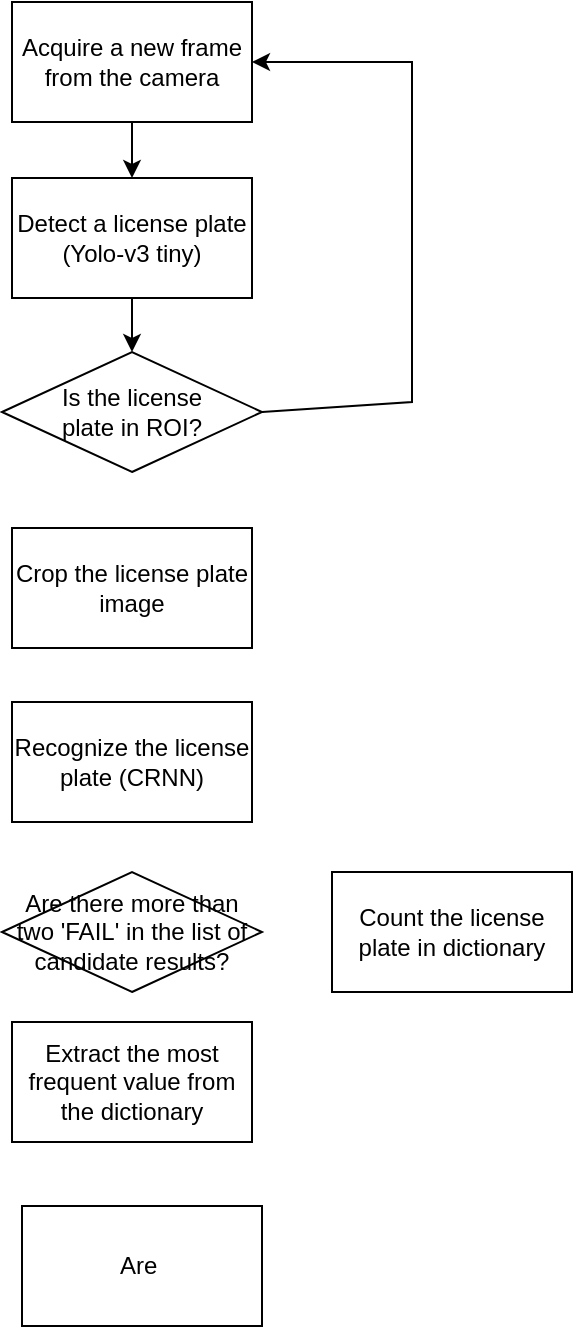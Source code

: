 <mxfile version="20.1.1" type="github"><diagram id="tjk8-zccm7qPOIl50D6I" name="Page-1"><mxGraphModel dx="1422" dy="762" grid="1" gridSize="10" guides="1" tooltips="1" connect="1" arrows="1" fold="1" page="1" pageScale="1" pageWidth="827" pageHeight="1169" math="0" shadow="0"><root><mxCell id="0"/><mxCell id="1" parent="0"/><mxCell id="xw9YYTvhBU25femKJy6E-2" value="Acquire a new frame from the camera" style="rounded=0;whiteSpace=wrap;html=1;flipH=0;flipV=1;" vertex="1" parent="1"><mxGeometry x="80" y="120" width="120" height="60" as="geometry"/></mxCell><mxCell id="xw9YYTvhBU25femKJy6E-3" value="Detect a license plate&lt;br&gt;(Yolo-v3 tiny)" style="rounded=0;whiteSpace=wrap;html=1;flipH=0;flipV=1;" vertex="1" parent="1"><mxGeometry x="80" y="208" width="120" height="60" as="geometry"/></mxCell><mxCell id="xw9YYTvhBU25femKJy6E-4" value="Is the license&lt;br&gt;plate in ROI?" style="rhombus;whiteSpace=wrap;html=1;flipH=0;flipV=1;" vertex="1" parent="1"><mxGeometry x="75" y="295" width="130" height="60" as="geometry"/></mxCell><mxCell id="xw9YYTvhBU25femKJy6E-8" value="Crop the license plate&lt;br&gt;image" style="rounded=0;whiteSpace=wrap;html=1;flipH=0;flipV=1;" vertex="1" parent="1"><mxGeometry x="80" y="383" width="120" height="60" as="geometry"/></mxCell><mxCell id="xw9YYTvhBU25femKJy6E-9" value="Recognize the license plate (CRNN)" style="rounded=0;whiteSpace=wrap;html=1;flipH=0;flipV=1;" vertex="1" parent="1"><mxGeometry x="80" y="470" width="120" height="60" as="geometry"/></mxCell><mxCell id="xw9YYTvhBU25femKJy6E-12" value="" style="endArrow=classic;html=1;rounded=0;fontSize=11;exitX=0.5;exitY=1;exitDx=0;exitDy=0;" edge="1" parent="1" source="xw9YYTvhBU25femKJy6E-2" target="xw9YYTvhBU25femKJy6E-3"><mxGeometry width="50" height="50" relative="1" as="geometry"><mxPoint x="140" y="360" as="sourcePoint"/><mxPoint x="190" y="310" as="targetPoint"/></mxGeometry></mxCell><mxCell id="xw9YYTvhBU25femKJy6E-13" value="" style="endArrow=classic;html=1;rounded=0;fontSize=11;entryX=0.5;entryY=0;entryDx=0;entryDy=0;" edge="1" parent="1" source="xw9YYTvhBU25femKJy6E-3" target="xw9YYTvhBU25femKJy6E-4"><mxGeometry width="50" height="50" relative="1" as="geometry"><mxPoint x="150" y="190" as="sourcePoint"/><mxPoint x="150" y="220" as="targetPoint"/></mxGeometry></mxCell><mxCell id="xw9YYTvhBU25femKJy6E-10" value="" style="endArrow=classic;html=1;rounded=0;fontSize=11;exitX=1;exitY=0.5;exitDx=0;exitDy=0;entryX=1;entryY=0.5;entryDx=0;entryDy=0;" edge="1" parent="1" source="xw9YYTvhBU25femKJy6E-4" target="xw9YYTvhBU25femKJy6E-2"><mxGeometry width="50" height="50" relative="1" as="geometry"><mxPoint x="305" y="460" as="sourcePoint"/><mxPoint x="425" y="480" as="targetPoint"/><Array as="points"><mxPoint x="280" y="320"/><mxPoint x="280" y="150"/></Array></mxGeometry></mxCell><mxCell id="xw9YYTvhBU25femKJy6E-16" value="Are&amp;nbsp;" style="rounded=0;whiteSpace=wrap;html=1;flipH=0;flipV=1;" vertex="1" parent="1"><mxGeometry x="85" y="722" width="120" height="60" as="geometry"/></mxCell><mxCell id="xw9YYTvhBU25femKJy6E-17" value="Are there more than two 'FAIL' in the list of candidate results?" style="rhombus;whiteSpace=wrap;html=1;flipH=0;flipV=1;" vertex="1" parent="1"><mxGeometry x="75" y="555" width="130" height="60" as="geometry"/></mxCell><mxCell id="xw9YYTvhBU25femKJy6E-18" value="Count the license plate in dictionary" style="rounded=0;whiteSpace=wrap;html=1;flipH=0;flipV=1;" vertex="1" parent="1"><mxGeometry x="240" y="555" width="120" height="60" as="geometry"/></mxCell><mxCell id="xw9YYTvhBU25femKJy6E-19" value="Extract the most frequent value from the dictionary" style="rounded=0;whiteSpace=wrap;html=1;flipH=0;flipV=1;" vertex="1" parent="1"><mxGeometry x="80" y="630" width="120" height="60" as="geometry"/></mxCell></root></mxGraphModel></diagram></mxfile>